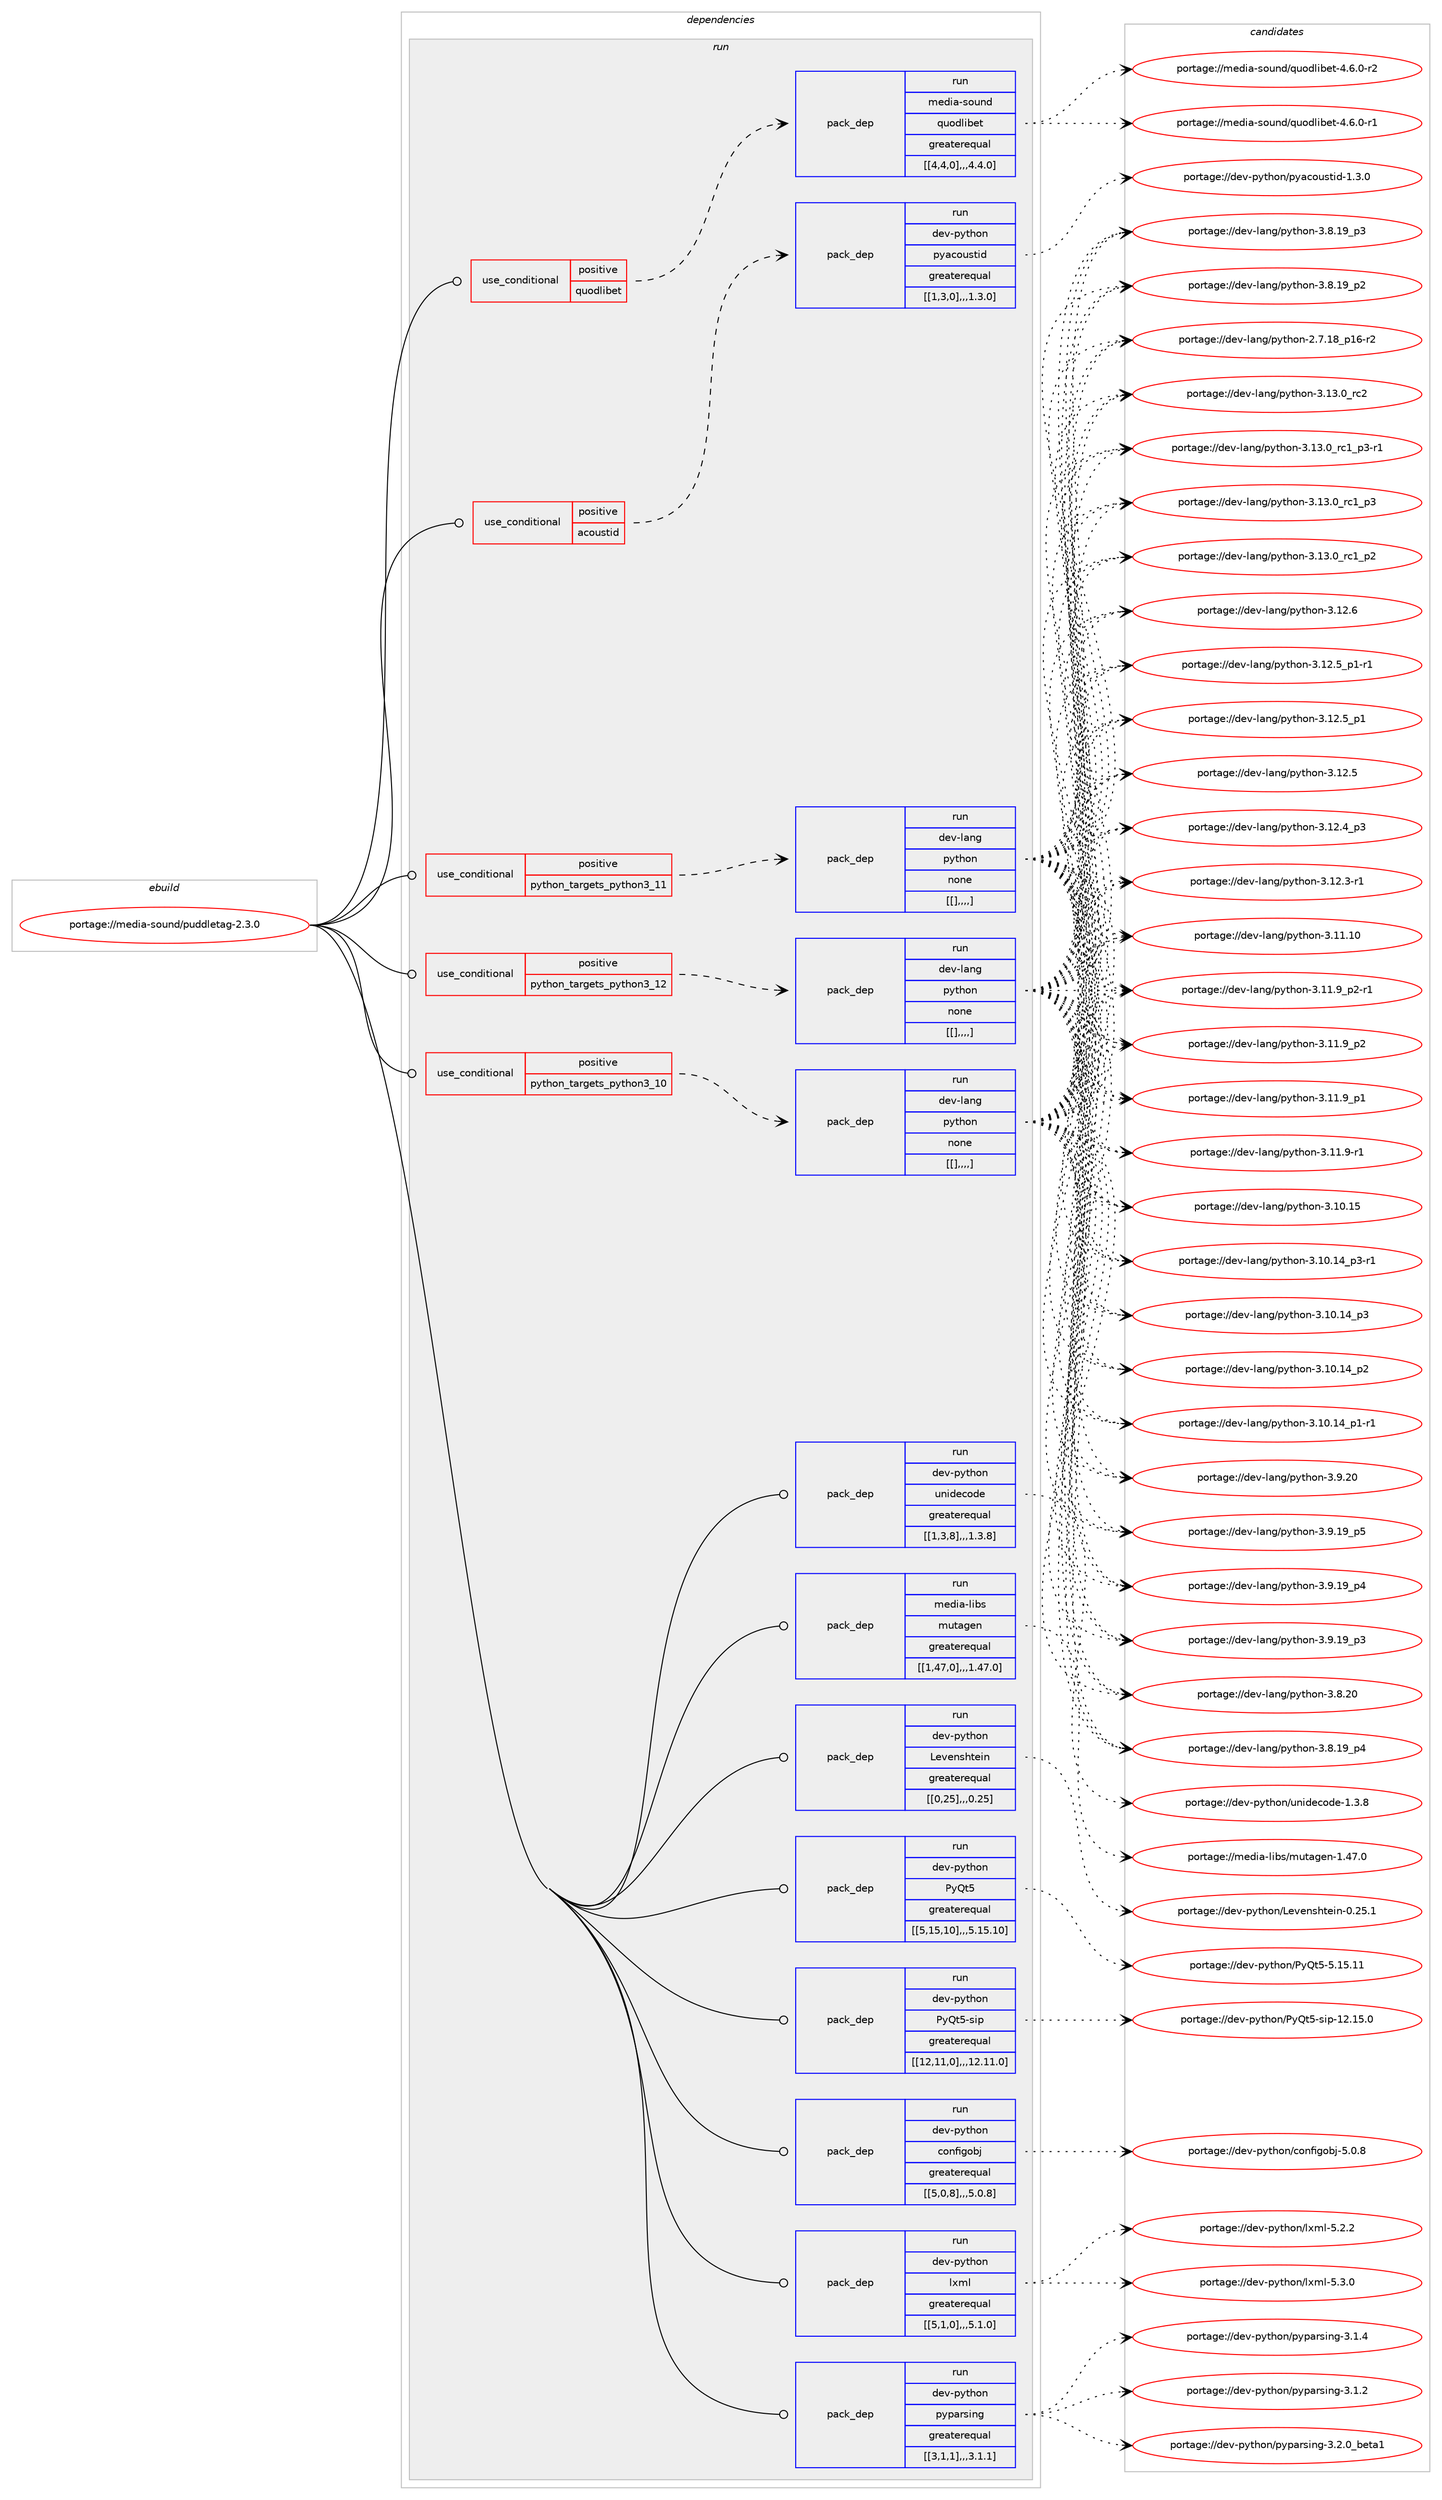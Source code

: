 digraph prolog {

# *************
# Graph options
# *************

newrank=true;
concentrate=true;
compound=true;
graph [rankdir=LR,fontname=Helvetica,fontsize=10,ranksep=1.5];#, ranksep=2.5, nodesep=0.2];
edge  [arrowhead=vee];
node  [fontname=Helvetica,fontsize=10];

# **********
# The ebuild
# **********

subgraph cluster_leftcol {
color=gray;
label=<<i>ebuild</i>>;
id [label="portage://media-sound/puddletag-2.3.0", color=red, width=4, href="../media-sound/puddletag-2.3.0.svg"];
}

# ****************
# The dependencies
# ****************

subgraph cluster_midcol {
color=gray;
label=<<i>dependencies</i>>;
subgraph cluster_compile {
fillcolor="#eeeeee";
style=filled;
label=<<i>compile</i>>;
}
subgraph cluster_compileandrun {
fillcolor="#eeeeee";
style=filled;
label=<<i>compile and run</i>>;
}
subgraph cluster_run {
fillcolor="#eeeeee";
style=filled;
label=<<i>run</i>>;
subgraph cond84904 {
dependency336334 [label=<<TABLE BORDER="0" CELLBORDER="1" CELLSPACING="0" CELLPADDING="4"><TR><TD ROWSPAN="3" CELLPADDING="10">use_conditional</TD></TR><TR><TD>positive</TD></TR><TR><TD>acoustid</TD></TR></TABLE>>, shape=none, color=red];
subgraph pack248799 {
dependency336335 [label=<<TABLE BORDER="0" CELLBORDER="1" CELLSPACING="0" CELLPADDING="4" WIDTH="220"><TR><TD ROWSPAN="6" CELLPADDING="30">pack_dep</TD></TR><TR><TD WIDTH="110">run</TD></TR><TR><TD>dev-python</TD></TR><TR><TD>pyacoustid</TD></TR><TR><TD>greaterequal</TD></TR><TR><TD>[[1,3,0],,,1.3.0]</TD></TR></TABLE>>, shape=none, color=blue];
}
dependency336334:e -> dependency336335:w [weight=20,style="dashed",arrowhead="vee"];
}
id:e -> dependency336334:w [weight=20,style="solid",arrowhead="odot"];
subgraph cond84905 {
dependency336336 [label=<<TABLE BORDER="0" CELLBORDER="1" CELLSPACING="0" CELLPADDING="4"><TR><TD ROWSPAN="3" CELLPADDING="10">use_conditional</TD></TR><TR><TD>positive</TD></TR><TR><TD>python_targets_python3_10</TD></TR></TABLE>>, shape=none, color=red];
subgraph pack248800 {
dependency336337 [label=<<TABLE BORDER="0" CELLBORDER="1" CELLSPACING="0" CELLPADDING="4" WIDTH="220"><TR><TD ROWSPAN="6" CELLPADDING="30">pack_dep</TD></TR><TR><TD WIDTH="110">run</TD></TR><TR><TD>dev-lang</TD></TR><TR><TD>python</TD></TR><TR><TD>none</TD></TR><TR><TD>[[],,,,]</TD></TR></TABLE>>, shape=none, color=blue];
}
dependency336336:e -> dependency336337:w [weight=20,style="dashed",arrowhead="vee"];
}
id:e -> dependency336336:w [weight=20,style="solid",arrowhead="odot"];
subgraph cond84906 {
dependency336338 [label=<<TABLE BORDER="0" CELLBORDER="1" CELLSPACING="0" CELLPADDING="4"><TR><TD ROWSPAN="3" CELLPADDING="10">use_conditional</TD></TR><TR><TD>positive</TD></TR><TR><TD>python_targets_python3_11</TD></TR></TABLE>>, shape=none, color=red];
subgraph pack248801 {
dependency336339 [label=<<TABLE BORDER="0" CELLBORDER="1" CELLSPACING="0" CELLPADDING="4" WIDTH="220"><TR><TD ROWSPAN="6" CELLPADDING="30">pack_dep</TD></TR><TR><TD WIDTH="110">run</TD></TR><TR><TD>dev-lang</TD></TR><TR><TD>python</TD></TR><TR><TD>none</TD></TR><TR><TD>[[],,,,]</TD></TR></TABLE>>, shape=none, color=blue];
}
dependency336338:e -> dependency336339:w [weight=20,style="dashed",arrowhead="vee"];
}
id:e -> dependency336338:w [weight=20,style="solid",arrowhead="odot"];
subgraph cond84907 {
dependency336340 [label=<<TABLE BORDER="0" CELLBORDER="1" CELLSPACING="0" CELLPADDING="4"><TR><TD ROWSPAN="3" CELLPADDING="10">use_conditional</TD></TR><TR><TD>positive</TD></TR><TR><TD>python_targets_python3_12</TD></TR></TABLE>>, shape=none, color=red];
subgraph pack248802 {
dependency336341 [label=<<TABLE BORDER="0" CELLBORDER="1" CELLSPACING="0" CELLPADDING="4" WIDTH="220"><TR><TD ROWSPAN="6" CELLPADDING="30">pack_dep</TD></TR><TR><TD WIDTH="110">run</TD></TR><TR><TD>dev-lang</TD></TR><TR><TD>python</TD></TR><TR><TD>none</TD></TR><TR><TD>[[],,,,]</TD></TR></TABLE>>, shape=none, color=blue];
}
dependency336340:e -> dependency336341:w [weight=20,style="dashed",arrowhead="vee"];
}
id:e -> dependency336340:w [weight=20,style="solid",arrowhead="odot"];
subgraph cond84908 {
dependency336342 [label=<<TABLE BORDER="0" CELLBORDER="1" CELLSPACING="0" CELLPADDING="4"><TR><TD ROWSPAN="3" CELLPADDING="10">use_conditional</TD></TR><TR><TD>positive</TD></TR><TR><TD>quodlibet</TD></TR></TABLE>>, shape=none, color=red];
subgraph pack248803 {
dependency336343 [label=<<TABLE BORDER="0" CELLBORDER="1" CELLSPACING="0" CELLPADDING="4" WIDTH="220"><TR><TD ROWSPAN="6" CELLPADDING="30">pack_dep</TD></TR><TR><TD WIDTH="110">run</TD></TR><TR><TD>media-sound</TD></TR><TR><TD>quodlibet</TD></TR><TR><TD>greaterequal</TD></TR><TR><TD>[[4,4,0],,,4.4.0]</TD></TR></TABLE>>, shape=none, color=blue];
}
dependency336342:e -> dependency336343:w [weight=20,style="dashed",arrowhead="vee"];
}
id:e -> dependency336342:w [weight=20,style="solid",arrowhead="odot"];
subgraph pack248804 {
dependency336344 [label=<<TABLE BORDER="0" CELLBORDER="1" CELLSPACING="0" CELLPADDING="4" WIDTH="220"><TR><TD ROWSPAN="6" CELLPADDING="30">pack_dep</TD></TR><TR><TD WIDTH="110">run</TD></TR><TR><TD>dev-python</TD></TR><TR><TD>Levenshtein</TD></TR><TR><TD>greaterequal</TD></TR><TR><TD>[[0,25],,,0.25]</TD></TR></TABLE>>, shape=none, color=blue];
}
id:e -> dependency336344:w [weight=20,style="solid",arrowhead="odot"];
subgraph pack248805 {
dependency336345 [label=<<TABLE BORDER="0" CELLBORDER="1" CELLSPACING="0" CELLPADDING="4" WIDTH="220"><TR><TD ROWSPAN="6" CELLPADDING="30">pack_dep</TD></TR><TR><TD WIDTH="110">run</TD></TR><TR><TD>dev-python</TD></TR><TR><TD>PyQt5</TD></TR><TR><TD>greaterequal</TD></TR><TR><TD>[[5,15,10],,,5.15.10]</TD></TR></TABLE>>, shape=none, color=blue];
}
id:e -> dependency336345:w [weight=20,style="solid",arrowhead="odot"];
subgraph pack248806 {
dependency336346 [label=<<TABLE BORDER="0" CELLBORDER="1" CELLSPACING="0" CELLPADDING="4" WIDTH="220"><TR><TD ROWSPAN="6" CELLPADDING="30">pack_dep</TD></TR><TR><TD WIDTH="110">run</TD></TR><TR><TD>dev-python</TD></TR><TR><TD>PyQt5-sip</TD></TR><TR><TD>greaterequal</TD></TR><TR><TD>[[12,11,0],,,12.11.0]</TD></TR></TABLE>>, shape=none, color=blue];
}
id:e -> dependency336346:w [weight=20,style="solid",arrowhead="odot"];
subgraph pack248807 {
dependency336347 [label=<<TABLE BORDER="0" CELLBORDER="1" CELLSPACING="0" CELLPADDING="4" WIDTH="220"><TR><TD ROWSPAN="6" CELLPADDING="30">pack_dep</TD></TR><TR><TD WIDTH="110">run</TD></TR><TR><TD>dev-python</TD></TR><TR><TD>configobj</TD></TR><TR><TD>greaterequal</TD></TR><TR><TD>[[5,0,8],,,5.0.8]</TD></TR></TABLE>>, shape=none, color=blue];
}
id:e -> dependency336347:w [weight=20,style="solid",arrowhead="odot"];
subgraph pack248808 {
dependency336348 [label=<<TABLE BORDER="0" CELLBORDER="1" CELLSPACING="0" CELLPADDING="4" WIDTH="220"><TR><TD ROWSPAN="6" CELLPADDING="30">pack_dep</TD></TR><TR><TD WIDTH="110">run</TD></TR><TR><TD>dev-python</TD></TR><TR><TD>lxml</TD></TR><TR><TD>greaterequal</TD></TR><TR><TD>[[5,1,0],,,5.1.0]</TD></TR></TABLE>>, shape=none, color=blue];
}
id:e -> dependency336348:w [weight=20,style="solid",arrowhead="odot"];
subgraph pack248809 {
dependency336349 [label=<<TABLE BORDER="0" CELLBORDER="1" CELLSPACING="0" CELLPADDING="4" WIDTH="220"><TR><TD ROWSPAN="6" CELLPADDING="30">pack_dep</TD></TR><TR><TD WIDTH="110">run</TD></TR><TR><TD>dev-python</TD></TR><TR><TD>pyparsing</TD></TR><TR><TD>greaterequal</TD></TR><TR><TD>[[3,1,1],,,3.1.1]</TD></TR></TABLE>>, shape=none, color=blue];
}
id:e -> dependency336349:w [weight=20,style="solid",arrowhead="odot"];
subgraph pack248810 {
dependency336350 [label=<<TABLE BORDER="0" CELLBORDER="1" CELLSPACING="0" CELLPADDING="4" WIDTH="220"><TR><TD ROWSPAN="6" CELLPADDING="30">pack_dep</TD></TR><TR><TD WIDTH="110">run</TD></TR><TR><TD>dev-python</TD></TR><TR><TD>unidecode</TD></TR><TR><TD>greaterequal</TD></TR><TR><TD>[[1,3,8],,,1.3.8]</TD></TR></TABLE>>, shape=none, color=blue];
}
id:e -> dependency336350:w [weight=20,style="solid",arrowhead="odot"];
subgraph pack248811 {
dependency336351 [label=<<TABLE BORDER="0" CELLBORDER="1" CELLSPACING="0" CELLPADDING="4" WIDTH="220"><TR><TD ROWSPAN="6" CELLPADDING="30">pack_dep</TD></TR><TR><TD WIDTH="110">run</TD></TR><TR><TD>media-libs</TD></TR><TR><TD>mutagen</TD></TR><TR><TD>greaterequal</TD></TR><TR><TD>[[1,47,0],,,1.47.0]</TD></TR></TABLE>>, shape=none, color=blue];
}
id:e -> dependency336351:w [weight=20,style="solid",arrowhead="odot"];
}
}

# **************
# The candidates
# **************

subgraph cluster_choices {
rank=same;
color=gray;
label=<<i>candidates</i>>;

subgraph choice248799 {
color=black;
nodesep=1;
choice10010111845112121116104111110471121219799111117115116105100454946514648 [label="portage://dev-python/pyacoustid-1.3.0", color=red, width=4,href="../dev-python/pyacoustid-1.3.0.svg"];
dependency336335:e -> choice10010111845112121116104111110471121219799111117115116105100454946514648:w [style=dotted,weight="100"];
}
subgraph choice248800 {
color=black;
nodesep=1;
choice10010111845108971101034711212111610411111045514649514648951149950 [label="portage://dev-lang/python-3.13.0_rc2", color=red, width=4,href="../dev-lang/python-3.13.0_rc2.svg"];
choice1001011184510897110103471121211161041111104551464951464895114994995112514511449 [label="portage://dev-lang/python-3.13.0_rc1_p3-r1", color=red, width=4,href="../dev-lang/python-3.13.0_rc1_p3-r1.svg"];
choice100101118451089711010347112121116104111110455146495146489511499499511251 [label="portage://dev-lang/python-3.13.0_rc1_p3", color=red, width=4,href="../dev-lang/python-3.13.0_rc1_p3.svg"];
choice100101118451089711010347112121116104111110455146495146489511499499511250 [label="portage://dev-lang/python-3.13.0_rc1_p2", color=red, width=4,href="../dev-lang/python-3.13.0_rc1_p2.svg"];
choice10010111845108971101034711212111610411111045514649504654 [label="portage://dev-lang/python-3.12.6", color=red, width=4,href="../dev-lang/python-3.12.6.svg"];
choice1001011184510897110103471121211161041111104551464950465395112494511449 [label="portage://dev-lang/python-3.12.5_p1-r1", color=red, width=4,href="../dev-lang/python-3.12.5_p1-r1.svg"];
choice100101118451089711010347112121116104111110455146495046539511249 [label="portage://dev-lang/python-3.12.5_p1", color=red, width=4,href="../dev-lang/python-3.12.5_p1.svg"];
choice10010111845108971101034711212111610411111045514649504653 [label="portage://dev-lang/python-3.12.5", color=red, width=4,href="../dev-lang/python-3.12.5.svg"];
choice100101118451089711010347112121116104111110455146495046529511251 [label="portage://dev-lang/python-3.12.4_p3", color=red, width=4,href="../dev-lang/python-3.12.4_p3.svg"];
choice100101118451089711010347112121116104111110455146495046514511449 [label="portage://dev-lang/python-3.12.3-r1", color=red, width=4,href="../dev-lang/python-3.12.3-r1.svg"];
choice1001011184510897110103471121211161041111104551464949464948 [label="portage://dev-lang/python-3.11.10", color=red, width=4,href="../dev-lang/python-3.11.10.svg"];
choice1001011184510897110103471121211161041111104551464949465795112504511449 [label="portage://dev-lang/python-3.11.9_p2-r1", color=red, width=4,href="../dev-lang/python-3.11.9_p2-r1.svg"];
choice100101118451089711010347112121116104111110455146494946579511250 [label="portage://dev-lang/python-3.11.9_p2", color=red, width=4,href="../dev-lang/python-3.11.9_p2.svg"];
choice100101118451089711010347112121116104111110455146494946579511249 [label="portage://dev-lang/python-3.11.9_p1", color=red, width=4,href="../dev-lang/python-3.11.9_p1.svg"];
choice100101118451089711010347112121116104111110455146494946574511449 [label="portage://dev-lang/python-3.11.9-r1", color=red, width=4,href="../dev-lang/python-3.11.9-r1.svg"];
choice1001011184510897110103471121211161041111104551464948464953 [label="portage://dev-lang/python-3.10.15", color=red, width=4,href="../dev-lang/python-3.10.15.svg"];
choice100101118451089711010347112121116104111110455146494846495295112514511449 [label="portage://dev-lang/python-3.10.14_p3-r1", color=red, width=4,href="../dev-lang/python-3.10.14_p3-r1.svg"];
choice10010111845108971101034711212111610411111045514649484649529511251 [label="portage://dev-lang/python-3.10.14_p3", color=red, width=4,href="../dev-lang/python-3.10.14_p3.svg"];
choice10010111845108971101034711212111610411111045514649484649529511250 [label="portage://dev-lang/python-3.10.14_p2", color=red, width=4,href="../dev-lang/python-3.10.14_p2.svg"];
choice100101118451089711010347112121116104111110455146494846495295112494511449 [label="portage://dev-lang/python-3.10.14_p1-r1", color=red, width=4,href="../dev-lang/python-3.10.14_p1-r1.svg"];
choice10010111845108971101034711212111610411111045514657465048 [label="portage://dev-lang/python-3.9.20", color=red, width=4,href="../dev-lang/python-3.9.20.svg"];
choice100101118451089711010347112121116104111110455146574649579511253 [label="portage://dev-lang/python-3.9.19_p5", color=red, width=4,href="../dev-lang/python-3.9.19_p5.svg"];
choice100101118451089711010347112121116104111110455146574649579511252 [label="portage://dev-lang/python-3.9.19_p4", color=red, width=4,href="../dev-lang/python-3.9.19_p4.svg"];
choice100101118451089711010347112121116104111110455146574649579511251 [label="portage://dev-lang/python-3.9.19_p3", color=red, width=4,href="../dev-lang/python-3.9.19_p3.svg"];
choice10010111845108971101034711212111610411111045514656465048 [label="portage://dev-lang/python-3.8.20", color=red, width=4,href="../dev-lang/python-3.8.20.svg"];
choice100101118451089711010347112121116104111110455146564649579511252 [label="portage://dev-lang/python-3.8.19_p4", color=red, width=4,href="../dev-lang/python-3.8.19_p4.svg"];
choice100101118451089711010347112121116104111110455146564649579511251 [label="portage://dev-lang/python-3.8.19_p3", color=red, width=4,href="../dev-lang/python-3.8.19_p3.svg"];
choice100101118451089711010347112121116104111110455146564649579511250 [label="portage://dev-lang/python-3.8.19_p2", color=red, width=4,href="../dev-lang/python-3.8.19_p2.svg"];
choice100101118451089711010347112121116104111110455046554649569511249544511450 [label="portage://dev-lang/python-2.7.18_p16-r2", color=red, width=4,href="../dev-lang/python-2.7.18_p16-r2.svg"];
dependency336337:e -> choice10010111845108971101034711212111610411111045514649514648951149950:w [style=dotted,weight="100"];
dependency336337:e -> choice1001011184510897110103471121211161041111104551464951464895114994995112514511449:w [style=dotted,weight="100"];
dependency336337:e -> choice100101118451089711010347112121116104111110455146495146489511499499511251:w [style=dotted,weight="100"];
dependency336337:e -> choice100101118451089711010347112121116104111110455146495146489511499499511250:w [style=dotted,weight="100"];
dependency336337:e -> choice10010111845108971101034711212111610411111045514649504654:w [style=dotted,weight="100"];
dependency336337:e -> choice1001011184510897110103471121211161041111104551464950465395112494511449:w [style=dotted,weight="100"];
dependency336337:e -> choice100101118451089711010347112121116104111110455146495046539511249:w [style=dotted,weight="100"];
dependency336337:e -> choice10010111845108971101034711212111610411111045514649504653:w [style=dotted,weight="100"];
dependency336337:e -> choice100101118451089711010347112121116104111110455146495046529511251:w [style=dotted,weight="100"];
dependency336337:e -> choice100101118451089711010347112121116104111110455146495046514511449:w [style=dotted,weight="100"];
dependency336337:e -> choice1001011184510897110103471121211161041111104551464949464948:w [style=dotted,weight="100"];
dependency336337:e -> choice1001011184510897110103471121211161041111104551464949465795112504511449:w [style=dotted,weight="100"];
dependency336337:e -> choice100101118451089711010347112121116104111110455146494946579511250:w [style=dotted,weight="100"];
dependency336337:e -> choice100101118451089711010347112121116104111110455146494946579511249:w [style=dotted,weight="100"];
dependency336337:e -> choice100101118451089711010347112121116104111110455146494946574511449:w [style=dotted,weight="100"];
dependency336337:e -> choice1001011184510897110103471121211161041111104551464948464953:w [style=dotted,weight="100"];
dependency336337:e -> choice100101118451089711010347112121116104111110455146494846495295112514511449:w [style=dotted,weight="100"];
dependency336337:e -> choice10010111845108971101034711212111610411111045514649484649529511251:w [style=dotted,weight="100"];
dependency336337:e -> choice10010111845108971101034711212111610411111045514649484649529511250:w [style=dotted,weight="100"];
dependency336337:e -> choice100101118451089711010347112121116104111110455146494846495295112494511449:w [style=dotted,weight="100"];
dependency336337:e -> choice10010111845108971101034711212111610411111045514657465048:w [style=dotted,weight="100"];
dependency336337:e -> choice100101118451089711010347112121116104111110455146574649579511253:w [style=dotted,weight="100"];
dependency336337:e -> choice100101118451089711010347112121116104111110455146574649579511252:w [style=dotted,weight="100"];
dependency336337:e -> choice100101118451089711010347112121116104111110455146574649579511251:w [style=dotted,weight="100"];
dependency336337:e -> choice10010111845108971101034711212111610411111045514656465048:w [style=dotted,weight="100"];
dependency336337:e -> choice100101118451089711010347112121116104111110455146564649579511252:w [style=dotted,weight="100"];
dependency336337:e -> choice100101118451089711010347112121116104111110455146564649579511251:w [style=dotted,weight="100"];
dependency336337:e -> choice100101118451089711010347112121116104111110455146564649579511250:w [style=dotted,weight="100"];
dependency336337:e -> choice100101118451089711010347112121116104111110455046554649569511249544511450:w [style=dotted,weight="100"];
}
subgraph choice248801 {
color=black;
nodesep=1;
choice10010111845108971101034711212111610411111045514649514648951149950 [label="portage://dev-lang/python-3.13.0_rc2", color=red, width=4,href="../dev-lang/python-3.13.0_rc2.svg"];
choice1001011184510897110103471121211161041111104551464951464895114994995112514511449 [label="portage://dev-lang/python-3.13.0_rc1_p3-r1", color=red, width=4,href="../dev-lang/python-3.13.0_rc1_p3-r1.svg"];
choice100101118451089711010347112121116104111110455146495146489511499499511251 [label="portage://dev-lang/python-3.13.0_rc1_p3", color=red, width=4,href="../dev-lang/python-3.13.0_rc1_p3.svg"];
choice100101118451089711010347112121116104111110455146495146489511499499511250 [label="portage://dev-lang/python-3.13.0_rc1_p2", color=red, width=4,href="../dev-lang/python-3.13.0_rc1_p2.svg"];
choice10010111845108971101034711212111610411111045514649504654 [label="portage://dev-lang/python-3.12.6", color=red, width=4,href="../dev-lang/python-3.12.6.svg"];
choice1001011184510897110103471121211161041111104551464950465395112494511449 [label="portage://dev-lang/python-3.12.5_p1-r1", color=red, width=4,href="../dev-lang/python-3.12.5_p1-r1.svg"];
choice100101118451089711010347112121116104111110455146495046539511249 [label="portage://dev-lang/python-3.12.5_p1", color=red, width=4,href="../dev-lang/python-3.12.5_p1.svg"];
choice10010111845108971101034711212111610411111045514649504653 [label="portage://dev-lang/python-3.12.5", color=red, width=4,href="../dev-lang/python-3.12.5.svg"];
choice100101118451089711010347112121116104111110455146495046529511251 [label="portage://dev-lang/python-3.12.4_p3", color=red, width=4,href="../dev-lang/python-3.12.4_p3.svg"];
choice100101118451089711010347112121116104111110455146495046514511449 [label="portage://dev-lang/python-3.12.3-r1", color=red, width=4,href="../dev-lang/python-3.12.3-r1.svg"];
choice1001011184510897110103471121211161041111104551464949464948 [label="portage://dev-lang/python-3.11.10", color=red, width=4,href="../dev-lang/python-3.11.10.svg"];
choice1001011184510897110103471121211161041111104551464949465795112504511449 [label="portage://dev-lang/python-3.11.9_p2-r1", color=red, width=4,href="../dev-lang/python-3.11.9_p2-r1.svg"];
choice100101118451089711010347112121116104111110455146494946579511250 [label="portage://dev-lang/python-3.11.9_p2", color=red, width=4,href="../dev-lang/python-3.11.9_p2.svg"];
choice100101118451089711010347112121116104111110455146494946579511249 [label="portage://dev-lang/python-3.11.9_p1", color=red, width=4,href="../dev-lang/python-3.11.9_p1.svg"];
choice100101118451089711010347112121116104111110455146494946574511449 [label="portage://dev-lang/python-3.11.9-r1", color=red, width=4,href="../dev-lang/python-3.11.9-r1.svg"];
choice1001011184510897110103471121211161041111104551464948464953 [label="portage://dev-lang/python-3.10.15", color=red, width=4,href="../dev-lang/python-3.10.15.svg"];
choice100101118451089711010347112121116104111110455146494846495295112514511449 [label="portage://dev-lang/python-3.10.14_p3-r1", color=red, width=4,href="../dev-lang/python-3.10.14_p3-r1.svg"];
choice10010111845108971101034711212111610411111045514649484649529511251 [label="portage://dev-lang/python-3.10.14_p3", color=red, width=4,href="../dev-lang/python-3.10.14_p3.svg"];
choice10010111845108971101034711212111610411111045514649484649529511250 [label="portage://dev-lang/python-3.10.14_p2", color=red, width=4,href="../dev-lang/python-3.10.14_p2.svg"];
choice100101118451089711010347112121116104111110455146494846495295112494511449 [label="portage://dev-lang/python-3.10.14_p1-r1", color=red, width=4,href="../dev-lang/python-3.10.14_p1-r1.svg"];
choice10010111845108971101034711212111610411111045514657465048 [label="portage://dev-lang/python-3.9.20", color=red, width=4,href="../dev-lang/python-3.9.20.svg"];
choice100101118451089711010347112121116104111110455146574649579511253 [label="portage://dev-lang/python-3.9.19_p5", color=red, width=4,href="../dev-lang/python-3.9.19_p5.svg"];
choice100101118451089711010347112121116104111110455146574649579511252 [label="portage://dev-lang/python-3.9.19_p4", color=red, width=4,href="../dev-lang/python-3.9.19_p4.svg"];
choice100101118451089711010347112121116104111110455146574649579511251 [label="portage://dev-lang/python-3.9.19_p3", color=red, width=4,href="../dev-lang/python-3.9.19_p3.svg"];
choice10010111845108971101034711212111610411111045514656465048 [label="portage://dev-lang/python-3.8.20", color=red, width=4,href="../dev-lang/python-3.8.20.svg"];
choice100101118451089711010347112121116104111110455146564649579511252 [label="portage://dev-lang/python-3.8.19_p4", color=red, width=4,href="../dev-lang/python-3.8.19_p4.svg"];
choice100101118451089711010347112121116104111110455146564649579511251 [label="portage://dev-lang/python-3.8.19_p3", color=red, width=4,href="../dev-lang/python-3.8.19_p3.svg"];
choice100101118451089711010347112121116104111110455146564649579511250 [label="portage://dev-lang/python-3.8.19_p2", color=red, width=4,href="../dev-lang/python-3.8.19_p2.svg"];
choice100101118451089711010347112121116104111110455046554649569511249544511450 [label="portage://dev-lang/python-2.7.18_p16-r2", color=red, width=4,href="../dev-lang/python-2.7.18_p16-r2.svg"];
dependency336339:e -> choice10010111845108971101034711212111610411111045514649514648951149950:w [style=dotted,weight="100"];
dependency336339:e -> choice1001011184510897110103471121211161041111104551464951464895114994995112514511449:w [style=dotted,weight="100"];
dependency336339:e -> choice100101118451089711010347112121116104111110455146495146489511499499511251:w [style=dotted,weight="100"];
dependency336339:e -> choice100101118451089711010347112121116104111110455146495146489511499499511250:w [style=dotted,weight="100"];
dependency336339:e -> choice10010111845108971101034711212111610411111045514649504654:w [style=dotted,weight="100"];
dependency336339:e -> choice1001011184510897110103471121211161041111104551464950465395112494511449:w [style=dotted,weight="100"];
dependency336339:e -> choice100101118451089711010347112121116104111110455146495046539511249:w [style=dotted,weight="100"];
dependency336339:e -> choice10010111845108971101034711212111610411111045514649504653:w [style=dotted,weight="100"];
dependency336339:e -> choice100101118451089711010347112121116104111110455146495046529511251:w [style=dotted,weight="100"];
dependency336339:e -> choice100101118451089711010347112121116104111110455146495046514511449:w [style=dotted,weight="100"];
dependency336339:e -> choice1001011184510897110103471121211161041111104551464949464948:w [style=dotted,weight="100"];
dependency336339:e -> choice1001011184510897110103471121211161041111104551464949465795112504511449:w [style=dotted,weight="100"];
dependency336339:e -> choice100101118451089711010347112121116104111110455146494946579511250:w [style=dotted,weight="100"];
dependency336339:e -> choice100101118451089711010347112121116104111110455146494946579511249:w [style=dotted,weight="100"];
dependency336339:e -> choice100101118451089711010347112121116104111110455146494946574511449:w [style=dotted,weight="100"];
dependency336339:e -> choice1001011184510897110103471121211161041111104551464948464953:w [style=dotted,weight="100"];
dependency336339:e -> choice100101118451089711010347112121116104111110455146494846495295112514511449:w [style=dotted,weight="100"];
dependency336339:e -> choice10010111845108971101034711212111610411111045514649484649529511251:w [style=dotted,weight="100"];
dependency336339:e -> choice10010111845108971101034711212111610411111045514649484649529511250:w [style=dotted,weight="100"];
dependency336339:e -> choice100101118451089711010347112121116104111110455146494846495295112494511449:w [style=dotted,weight="100"];
dependency336339:e -> choice10010111845108971101034711212111610411111045514657465048:w [style=dotted,weight="100"];
dependency336339:e -> choice100101118451089711010347112121116104111110455146574649579511253:w [style=dotted,weight="100"];
dependency336339:e -> choice100101118451089711010347112121116104111110455146574649579511252:w [style=dotted,weight="100"];
dependency336339:e -> choice100101118451089711010347112121116104111110455146574649579511251:w [style=dotted,weight="100"];
dependency336339:e -> choice10010111845108971101034711212111610411111045514656465048:w [style=dotted,weight="100"];
dependency336339:e -> choice100101118451089711010347112121116104111110455146564649579511252:w [style=dotted,weight="100"];
dependency336339:e -> choice100101118451089711010347112121116104111110455146564649579511251:w [style=dotted,weight="100"];
dependency336339:e -> choice100101118451089711010347112121116104111110455146564649579511250:w [style=dotted,weight="100"];
dependency336339:e -> choice100101118451089711010347112121116104111110455046554649569511249544511450:w [style=dotted,weight="100"];
}
subgraph choice248802 {
color=black;
nodesep=1;
choice10010111845108971101034711212111610411111045514649514648951149950 [label="portage://dev-lang/python-3.13.0_rc2", color=red, width=4,href="../dev-lang/python-3.13.0_rc2.svg"];
choice1001011184510897110103471121211161041111104551464951464895114994995112514511449 [label="portage://dev-lang/python-3.13.0_rc1_p3-r1", color=red, width=4,href="../dev-lang/python-3.13.0_rc1_p3-r1.svg"];
choice100101118451089711010347112121116104111110455146495146489511499499511251 [label="portage://dev-lang/python-3.13.0_rc1_p3", color=red, width=4,href="../dev-lang/python-3.13.0_rc1_p3.svg"];
choice100101118451089711010347112121116104111110455146495146489511499499511250 [label="portage://dev-lang/python-3.13.0_rc1_p2", color=red, width=4,href="../dev-lang/python-3.13.0_rc1_p2.svg"];
choice10010111845108971101034711212111610411111045514649504654 [label="portage://dev-lang/python-3.12.6", color=red, width=4,href="../dev-lang/python-3.12.6.svg"];
choice1001011184510897110103471121211161041111104551464950465395112494511449 [label="portage://dev-lang/python-3.12.5_p1-r1", color=red, width=4,href="../dev-lang/python-3.12.5_p1-r1.svg"];
choice100101118451089711010347112121116104111110455146495046539511249 [label="portage://dev-lang/python-3.12.5_p1", color=red, width=4,href="../dev-lang/python-3.12.5_p1.svg"];
choice10010111845108971101034711212111610411111045514649504653 [label="portage://dev-lang/python-3.12.5", color=red, width=4,href="../dev-lang/python-3.12.5.svg"];
choice100101118451089711010347112121116104111110455146495046529511251 [label="portage://dev-lang/python-3.12.4_p3", color=red, width=4,href="../dev-lang/python-3.12.4_p3.svg"];
choice100101118451089711010347112121116104111110455146495046514511449 [label="portage://dev-lang/python-3.12.3-r1", color=red, width=4,href="../dev-lang/python-3.12.3-r1.svg"];
choice1001011184510897110103471121211161041111104551464949464948 [label="portage://dev-lang/python-3.11.10", color=red, width=4,href="../dev-lang/python-3.11.10.svg"];
choice1001011184510897110103471121211161041111104551464949465795112504511449 [label="portage://dev-lang/python-3.11.9_p2-r1", color=red, width=4,href="../dev-lang/python-3.11.9_p2-r1.svg"];
choice100101118451089711010347112121116104111110455146494946579511250 [label="portage://dev-lang/python-3.11.9_p2", color=red, width=4,href="../dev-lang/python-3.11.9_p2.svg"];
choice100101118451089711010347112121116104111110455146494946579511249 [label="portage://dev-lang/python-3.11.9_p1", color=red, width=4,href="../dev-lang/python-3.11.9_p1.svg"];
choice100101118451089711010347112121116104111110455146494946574511449 [label="portage://dev-lang/python-3.11.9-r1", color=red, width=4,href="../dev-lang/python-3.11.9-r1.svg"];
choice1001011184510897110103471121211161041111104551464948464953 [label="portage://dev-lang/python-3.10.15", color=red, width=4,href="../dev-lang/python-3.10.15.svg"];
choice100101118451089711010347112121116104111110455146494846495295112514511449 [label="portage://dev-lang/python-3.10.14_p3-r1", color=red, width=4,href="../dev-lang/python-3.10.14_p3-r1.svg"];
choice10010111845108971101034711212111610411111045514649484649529511251 [label="portage://dev-lang/python-3.10.14_p3", color=red, width=4,href="../dev-lang/python-3.10.14_p3.svg"];
choice10010111845108971101034711212111610411111045514649484649529511250 [label="portage://dev-lang/python-3.10.14_p2", color=red, width=4,href="../dev-lang/python-3.10.14_p2.svg"];
choice100101118451089711010347112121116104111110455146494846495295112494511449 [label="portage://dev-lang/python-3.10.14_p1-r1", color=red, width=4,href="../dev-lang/python-3.10.14_p1-r1.svg"];
choice10010111845108971101034711212111610411111045514657465048 [label="portage://dev-lang/python-3.9.20", color=red, width=4,href="../dev-lang/python-3.9.20.svg"];
choice100101118451089711010347112121116104111110455146574649579511253 [label="portage://dev-lang/python-3.9.19_p5", color=red, width=4,href="../dev-lang/python-3.9.19_p5.svg"];
choice100101118451089711010347112121116104111110455146574649579511252 [label="portage://dev-lang/python-3.9.19_p4", color=red, width=4,href="../dev-lang/python-3.9.19_p4.svg"];
choice100101118451089711010347112121116104111110455146574649579511251 [label="portage://dev-lang/python-3.9.19_p3", color=red, width=4,href="../dev-lang/python-3.9.19_p3.svg"];
choice10010111845108971101034711212111610411111045514656465048 [label="portage://dev-lang/python-3.8.20", color=red, width=4,href="../dev-lang/python-3.8.20.svg"];
choice100101118451089711010347112121116104111110455146564649579511252 [label="portage://dev-lang/python-3.8.19_p4", color=red, width=4,href="../dev-lang/python-3.8.19_p4.svg"];
choice100101118451089711010347112121116104111110455146564649579511251 [label="portage://dev-lang/python-3.8.19_p3", color=red, width=4,href="../dev-lang/python-3.8.19_p3.svg"];
choice100101118451089711010347112121116104111110455146564649579511250 [label="portage://dev-lang/python-3.8.19_p2", color=red, width=4,href="../dev-lang/python-3.8.19_p2.svg"];
choice100101118451089711010347112121116104111110455046554649569511249544511450 [label="portage://dev-lang/python-2.7.18_p16-r2", color=red, width=4,href="../dev-lang/python-2.7.18_p16-r2.svg"];
dependency336341:e -> choice10010111845108971101034711212111610411111045514649514648951149950:w [style=dotted,weight="100"];
dependency336341:e -> choice1001011184510897110103471121211161041111104551464951464895114994995112514511449:w [style=dotted,weight="100"];
dependency336341:e -> choice100101118451089711010347112121116104111110455146495146489511499499511251:w [style=dotted,weight="100"];
dependency336341:e -> choice100101118451089711010347112121116104111110455146495146489511499499511250:w [style=dotted,weight="100"];
dependency336341:e -> choice10010111845108971101034711212111610411111045514649504654:w [style=dotted,weight="100"];
dependency336341:e -> choice1001011184510897110103471121211161041111104551464950465395112494511449:w [style=dotted,weight="100"];
dependency336341:e -> choice100101118451089711010347112121116104111110455146495046539511249:w [style=dotted,weight="100"];
dependency336341:e -> choice10010111845108971101034711212111610411111045514649504653:w [style=dotted,weight="100"];
dependency336341:e -> choice100101118451089711010347112121116104111110455146495046529511251:w [style=dotted,weight="100"];
dependency336341:e -> choice100101118451089711010347112121116104111110455146495046514511449:w [style=dotted,weight="100"];
dependency336341:e -> choice1001011184510897110103471121211161041111104551464949464948:w [style=dotted,weight="100"];
dependency336341:e -> choice1001011184510897110103471121211161041111104551464949465795112504511449:w [style=dotted,weight="100"];
dependency336341:e -> choice100101118451089711010347112121116104111110455146494946579511250:w [style=dotted,weight="100"];
dependency336341:e -> choice100101118451089711010347112121116104111110455146494946579511249:w [style=dotted,weight="100"];
dependency336341:e -> choice100101118451089711010347112121116104111110455146494946574511449:w [style=dotted,weight="100"];
dependency336341:e -> choice1001011184510897110103471121211161041111104551464948464953:w [style=dotted,weight="100"];
dependency336341:e -> choice100101118451089711010347112121116104111110455146494846495295112514511449:w [style=dotted,weight="100"];
dependency336341:e -> choice10010111845108971101034711212111610411111045514649484649529511251:w [style=dotted,weight="100"];
dependency336341:e -> choice10010111845108971101034711212111610411111045514649484649529511250:w [style=dotted,weight="100"];
dependency336341:e -> choice100101118451089711010347112121116104111110455146494846495295112494511449:w [style=dotted,weight="100"];
dependency336341:e -> choice10010111845108971101034711212111610411111045514657465048:w [style=dotted,weight="100"];
dependency336341:e -> choice100101118451089711010347112121116104111110455146574649579511253:w [style=dotted,weight="100"];
dependency336341:e -> choice100101118451089711010347112121116104111110455146574649579511252:w [style=dotted,weight="100"];
dependency336341:e -> choice100101118451089711010347112121116104111110455146574649579511251:w [style=dotted,weight="100"];
dependency336341:e -> choice10010111845108971101034711212111610411111045514656465048:w [style=dotted,weight="100"];
dependency336341:e -> choice100101118451089711010347112121116104111110455146564649579511252:w [style=dotted,weight="100"];
dependency336341:e -> choice100101118451089711010347112121116104111110455146564649579511251:w [style=dotted,weight="100"];
dependency336341:e -> choice100101118451089711010347112121116104111110455146564649579511250:w [style=dotted,weight="100"];
dependency336341:e -> choice100101118451089711010347112121116104111110455046554649569511249544511450:w [style=dotted,weight="100"];
}
subgraph choice248803 {
color=black;
nodesep=1;
choice109101100105974511511111711010047113117111100108105981011164552465446484511450 [label="portage://media-sound/quodlibet-4.6.0-r2", color=red, width=4,href="../media-sound/quodlibet-4.6.0-r2.svg"];
choice109101100105974511511111711010047113117111100108105981011164552465446484511449 [label="portage://media-sound/quodlibet-4.6.0-r1", color=red, width=4,href="../media-sound/quodlibet-4.6.0-r1.svg"];
dependency336343:e -> choice109101100105974511511111711010047113117111100108105981011164552465446484511450:w [style=dotted,weight="100"];
dependency336343:e -> choice109101100105974511511111711010047113117111100108105981011164552465446484511449:w [style=dotted,weight="100"];
}
subgraph choice248804 {
color=black;
nodesep=1;
choice10010111845112121116104111110477610111810111011510411610110511045484650534649 [label="portage://dev-python/Levenshtein-0.25.1", color=red, width=4,href="../dev-python/Levenshtein-0.25.1.svg"];
dependency336344:e -> choice10010111845112121116104111110477610111810111011510411610110511045484650534649:w [style=dotted,weight="100"];
}
subgraph choice248805 {
color=black;
nodesep=1;
choice10010111845112121116104111110478012181116534553464953464949 [label="portage://dev-python/PyQt5-5.15.11", color=red, width=4,href="../dev-python/PyQt5-5.15.11.svg"];
dependency336345:e -> choice10010111845112121116104111110478012181116534553464953464949:w [style=dotted,weight="100"];
}
subgraph choice248806 {
color=black;
nodesep=1;
choice1001011184511212111610411111047801218111653451151051124549504649534648 [label="portage://dev-python/PyQt5-sip-12.15.0", color=red, width=4,href="../dev-python/PyQt5-sip-12.15.0.svg"];
dependency336346:e -> choice1001011184511212111610411111047801218111653451151051124549504649534648:w [style=dotted,weight="100"];
}
subgraph choice248807 {
color=black;
nodesep=1;
choice10010111845112121116104111110479911111010210510311198106455346484656 [label="portage://dev-python/configobj-5.0.8", color=red, width=4,href="../dev-python/configobj-5.0.8.svg"];
dependency336347:e -> choice10010111845112121116104111110479911111010210510311198106455346484656:w [style=dotted,weight="100"];
}
subgraph choice248808 {
color=black;
nodesep=1;
choice1001011184511212111610411111047108120109108455346514648 [label="portage://dev-python/lxml-5.3.0", color=red, width=4,href="../dev-python/lxml-5.3.0.svg"];
choice1001011184511212111610411111047108120109108455346504650 [label="portage://dev-python/lxml-5.2.2", color=red, width=4,href="../dev-python/lxml-5.2.2.svg"];
dependency336348:e -> choice1001011184511212111610411111047108120109108455346514648:w [style=dotted,weight="100"];
dependency336348:e -> choice1001011184511212111610411111047108120109108455346504650:w [style=dotted,weight="100"];
}
subgraph choice248809 {
color=black;
nodesep=1;
choice10010111845112121116104111110471121211129711411510511010345514650464895981011169749 [label="portage://dev-python/pyparsing-3.2.0_beta1", color=red, width=4,href="../dev-python/pyparsing-3.2.0_beta1.svg"];
choice100101118451121211161041111104711212111297114115105110103455146494652 [label="portage://dev-python/pyparsing-3.1.4", color=red, width=4,href="../dev-python/pyparsing-3.1.4.svg"];
choice100101118451121211161041111104711212111297114115105110103455146494650 [label="portage://dev-python/pyparsing-3.1.2", color=red, width=4,href="../dev-python/pyparsing-3.1.2.svg"];
dependency336349:e -> choice10010111845112121116104111110471121211129711411510511010345514650464895981011169749:w [style=dotted,weight="100"];
dependency336349:e -> choice100101118451121211161041111104711212111297114115105110103455146494652:w [style=dotted,weight="100"];
dependency336349:e -> choice100101118451121211161041111104711212111297114115105110103455146494650:w [style=dotted,weight="100"];
}
subgraph choice248810 {
color=black;
nodesep=1;
choice100101118451121211161041111104711711010510010199111100101454946514656 [label="portage://dev-python/unidecode-1.3.8", color=red, width=4,href="../dev-python/unidecode-1.3.8.svg"];
dependency336350:e -> choice100101118451121211161041111104711711010510010199111100101454946514656:w [style=dotted,weight="100"];
}
subgraph choice248811 {
color=black;
nodesep=1;
choice109101100105974510810598115471091171169710310111045494652554648 [label="portage://media-libs/mutagen-1.47.0", color=red, width=4,href="../media-libs/mutagen-1.47.0.svg"];
dependency336351:e -> choice109101100105974510810598115471091171169710310111045494652554648:w [style=dotted,weight="100"];
}
}

}
